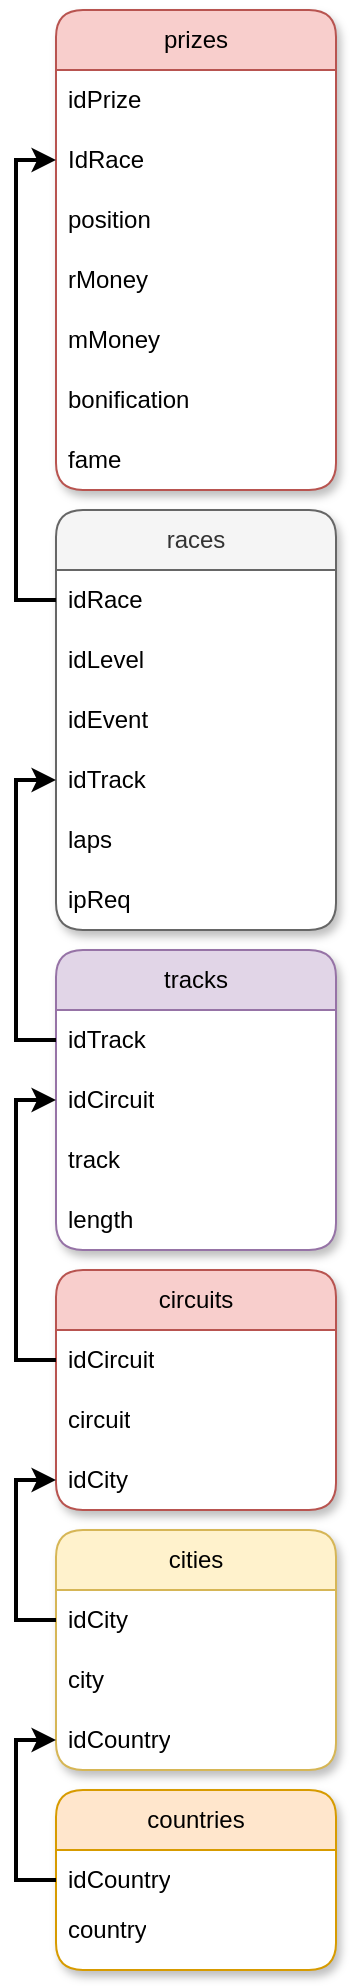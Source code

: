 <mxfile version="28.2.3">
  <diagram name="Página-1" id="CCKepZbV5aarCvw4O78I">
    <mxGraphModel dx="1426" dy="761" grid="1" gridSize="10" guides="1" tooltips="1" connect="1" arrows="1" fold="1" page="1" pageScale="1" pageWidth="827" pageHeight="1169" math="0" shadow="0">
      <root>
        <mxCell id="0" />
        <mxCell id="1" parent="0" />
        <mxCell id="HDLK9npfo03ps2yFHzsF-1" value="countries" style="swimlane;fontStyle=0;childLayout=stackLayout;horizontal=1;startSize=30;horizontalStack=0;resizeParent=1;resizeParentMax=0;resizeLast=0;collapsible=1;marginBottom=0;whiteSpace=wrap;html=1;fillColor=#ffe6cc;strokeColor=#d79b00;swimlaneFillColor=default;rounded=1;glass=0;shadow=1;" vertex="1" parent="1">
          <mxGeometry x="660" y="1030" width="140" height="90" as="geometry" />
        </mxCell>
        <mxCell id="HDLK9npfo03ps2yFHzsF-2" value="idCountry" style="text;strokeColor=none;fillColor=none;align=left;verticalAlign=middle;spacingLeft=4;spacingRight=4;overflow=hidden;points=[[0,0.5],[1,0.5]];portConstraint=eastwest;rotatable=0;whiteSpace=wrap;html=1;" vertex="1" parent="HDLK9npfo03ps2yFHzsF-1">
          <mxGeometry y="30" width="140" height="30" as="geometry" />
        </mxCell>
        <mxCell id="HDLK9npfo03ps2yFHzsF-3" value="country&lt;div&gt;&lt;br&gt;&lt;/div&gt;" style="text;strokeColor=none;fillColor=none;align=left;verticalAlign=middle;spacingLeft=4;spacingRight=4;overflow=hidden;points=[[0,0.5],[1,0.5]];portConstraint=eastwest;rotatable=0;whiteSpace=wrap;html=1;" vertex="1" parent="HDLK9npfo03ps2yFHzsF-1">
          <mxGeometry y="60" width="140" height="30" as="geometry" />
        </mxCell>
        <mxCell id="HDLK9npfo03ps2yFHzsF-5" value="cities" style="swimlane;fontStyle=0;childLayout=stackLayout;horizontal=1;startSize=30;horizontalStack=0;resizeParent=1;resizeParentMax=0;resizeLast=0;collapsible=1;marginBottom=0;whiteSpace=wrap;html=1;fillColor=#fff2cc;strokeColor=#d6b656;swimlaneFillColor=default;rounded=1;shadow=1;" vertex="1" parent="1">
          <mxGeometry x="660" y="900" width="140" height="120" as="geometry" />
        </mxCell>
        <mxCell id="HDLK9npfo03ps2yFHzsF-6" value="idCity" style="text;strokeColor=none;fillColor=none;align=left;verticalAlign=middle;spacingLeft=4;spacingRight=4;overflow=hidden;points=[[0,0.5],[1,0.5]];portConstraint=eastwest;rotatable=0;whiteSpace=wrap;html=1;" vertex="1" parent="HDLK9npfo03ps2yFHzsF-5">
          <mxGeometry y="30" width="140" height="30" as="geometry" />
        </mxCell>
        <mxCell id="HDLK9npfo03ps2yFHzsF-7" value="city" style="text;strokeColor=none;fillColor=none;align=left;verticalAlign=middle;spacingLeft=4;spacingRight=4;overflow=hidden;points=[[0,0.5],[1,0.5]];portConstraint=eastwest;rotatable=0;whiteSpace=wrap;html=1;" vertex="1" parent="HDLK9npfo03ps2yFHzsF-5">
          <mxGeometry y="60" width="140" height="30" as="geometry" />
        </mxCell>
        <mxCell id="HDLK9npfo03ps2yFHzsF-8" value="idCountry" style="text;strokeColor=none;fillColor=none;align=left;verticalAlign=middle;spacingLeft=4;spacingRight=4;overflow=hidden;points=[[0,0.5],[1,0.5]];portConstraint=eastwest;rotatable=0;whiteSpace=wrap;html=1;" vertex="1" parent="HDLK9npfo03ps2yFHzsF-5">
          <mxGeometry y="90" width="140" height="30" as="geometry" />
        </mxCell>
        <mxCell id="HDLK9npfo03ps2yFHzsF-12" style="edgeStyle=orthogonalEdgeStyle;rounded=0;orthogonalLoop=1;jettySize=auto;html=1;entryX=0;entryY=0.5;entryDx=0;entryDy=0;strokeWidth=2;" edge="1" parent="1" source="HDLK9npfo03ps2yFHzsF-2" target="HDLK9npfo03ps2yFHzsF-8">
          <mxGeometry relative="1" as="geometry" />
        </mxCell>
        <mxCell id="HDLK9npfo03ps2yFHzsF-13" value="circuits" style="swimlane;fontStyle=0;childLayout=stackLayout;horizontal=1;startSize=30;horizontalStack=0;resizeParent=1;resizeParentMax=0;resizeLast=0;collapsible=1;marginBottom=0;whiteSpace=wrap;html=1;fillColor=#f8cecc;strokeColor=#b85450;swimlaneFillColor=default;rounded=1;shadow=1;" vertex="1" parent="1">
          <mxGeometry x="660" y="770" width="140" height="120" as="geometry" />
        </mxCell>
        <mxCell id="HDLK9npfo03ps2yFHzsF-14" value="idCircuit" style="text;strokeColor=none;fillColor=none;align=left;verticalAlign=middle;spacingLeft=4;spacingRight=4;overflow=hidden;points=[[0,0.5],[1,0.5]];portConstraint=eastwest;rotatable=0;whiteSpace=wrap;html=1;" vertex="1" parent="HDLK9npfo03ps2yFHzsF-13">
          <mxGeometry y="30" width="140" height="30" as="geometry" />
        </mxCell>
        <mxCell id="HDLK9npfo03ps2yFHzsF-15" value="circuit" style="text;strokeColor=none;fillColor=none;align=left;verticalAlign=middle;spacingLeft=4;spacingRight=4;overflow=hidden;points=[[0,0.5],[1,0.5]];portConstraint=eastwest;rotatable=0;whiteSpace=wrap;html=1;" vertex="1" parent="HDLK9npfo03ps2yFHzsF-13">
          <mxGeometry y="60" width="140" height="30" as="geometry" />
        </mxCell>
        <mxCell id="HDLK9npfo03ps2yFHzsF-16" value="idCity" style="text;strokeColor=none;fillColor=none;align=left;verticalAlign=middle;spacingLeft=4;spacingRight=4;overflow=hidden;points=[[0,0.5],[1,0.5]];portConstraint=eastwest;rotatable=0;whiteSpace=wrap;html=1;" vertex="1" parent="HDLK9npfo03ps2yFHzsF-13">
          <mxGeometry y="90" width="140" height="30" as="geometry" />
        </mxCell>
        <mxCell id="HDLK9npfo03ps2yFHzsF-17" style="edgeStyle=orthogonalEdgeStyle;rounded=0;orthogonalLoop=1;jettySize=auto;html=1;entryX=0;entryY=0.5;entryDx=0;entryDy=0;strokeWidth=2;" edge="1" parent="1" source="HDLK9npfo03ps2yFHzsF-6" target="HDLK9npfo03ps2yFHzsF-16">
          <mxGeometry relative="1" as="geometry" />
        </mxCell>
        <mxCell id="HDLK9npfo03ps2yFHzsF-18" value="tracks" style="swimlane;fontStyle=0;childLayout=stackLayout;horizontal=1;startSize=30;horizontalStack=0;resizeParent=1;resizeParentMax=0;resizeLast=0;collapsible=1;marginBottom=0;whiteSpace=wrap;html=1;fillColor=#e1d5e7;strokeColor=#9673a6;swimlaneFillColor=default;rounded=1;shadow=1;" vertex="1" parent="1">
          <mxGeometry x="660" y="610" width="140" height="150" as="geometry" />
        </mxCell>
        <mxCell id="HDLK9npfo03ps2yFHzsF-19" value="idTrack" style="text;strokeColor=none;fillColor=none;align=left;verticalAlign=middle;spacingLeft=4;spacingRight=4;overflow=hidden;points=[[0,0.5],[1,0.5]];portConstraint=eastwest;rotatable=0;whiteSpace=wrap;html=1;" vertex="1" parent="HDLK9npfo03ps2yFHzsF-18">
          <mxGeometry y="30" width="140" height="30" as="geometry" />
        </mxCell>
        <mxCell id="HDLK9npfo03ps2yFHzsF-20" value="idCircuit" style="text;strokeColor=none;fillColor=none;align=left;verticalAlign=middle;spacingLeft=4;spacingRight=4;overflow=hidden;points=[[0,0.5],[1,0.5]];portConstraint=eastwest;rotatable=0;whiteSpace=wrap;html=1;" vertex="1" parent="HDLK9npfo03ps2yFHzsF-18">
          <mxGeometry y="60" width="140" height="30" as="geometry" />
        </mxCell>
        <mxCell id="HDLK9npfo03ps2yFHzsF-21" value="track" style="text;strokeColor=none;fillColor=none;align=left;verticalAlign=middle;spacingLeft=4;spacingRight=4;overflow=hidden;points=[[0,0.5],[1,0.5]];portConstraint=eastwest;rotatable=0;whiteSpace=wrap;html=1;" vertex="1" parent="HDLK9npfo03ps2yFHzsF-18">
          <mxGeometry y="90" width="140" height="30" as="geometry" />
        </mxCell>
        <mxCell id="HDLK9npfo03ps2yFHzsF-22" value="length" style="text;strokeColor=none;fillColor=none;align=left;verticalAlign=middle;spacingLeft=4;spacingRight=4;overflow=hidden;points=[[0,0.5],[1,0.5]];portConstraint=eastwest;rotatable=0;whiteSpace=wrap;html=1;" vertex="1" parent="HDLK9npfo03ps2yFHzsF-18">
          <mxGeometry y="120" width="140" height="30" as="geometry" />
        </mxCell>
        <mxCell id="HDLK9npfo03ps2yFHzsF-23" style="edgeStyle=orthogonalEdgeStyle;rounded=0;orthogonalLoop=1;jettySize=auto;html=1;entryX=0;entryY=0.5;entryDx=0;entryDy=0;strokeWidth=2;" edge="1" parent="1" source="HDLK9npfo03ps2yFHzsF-14" target="HDLK9npfo03ps2yFHzsF-18">
          <mxGeometry relative="1" as="geometry" />
        </mxCell>
        <mxCell id="HDLK9npfo03ps2yFHzsF-24" value="races" style="swimlane;fontStyle=0;childLayout=stackLayout;horizontal=1;startSize=30;horizontalStack=0;resizeParent=1;resizeParentMax=0;resizeLast=0;collapsible=1;marginBottom=0;whiteSpace=wrap;html=1;swimlaneFillColor=default;rounded=1;shadow=1;fillColor=#f5f5f5;fontColor=#333333;strokeColor=#666666;" vertex="1" parent="1">
          <mxGeometry x="660" y="390" width="140" height="210" as="geometry" />
        </mxCell>
        <mxCell id="HDLK9npfo03ps2yFHzsF-25" value="idRace" style="text;strokeColor=none;fillColor=none;align=left;verticalAlign=middle;spacingLeft=4;spacingRight=4;overflow=hidden;points=[[0,0.5],[1,0.5]];portConstraint=eastwest;rotatable=0;whiteSpace=wrap;html=1;" vertex="1" parent="HDLK9npfo03ps2yFHzsF-24">
          <mxGeometry y="30" width="140" height="30" as="geometry" />
        </mxCell>
        <mxCell id="HDLK9npfo03ps2yFHzsF-26" value="idLevel" style="text;strokeColor=none;fillColor=none;align=left;verticalAlign=middle;spacingLeft=4;spacingRight=4;overflow=hidden;points=[[0,0.5],[1,0.5]];portConstraint=eastwest;rotatable=0;whiteSpace=wrap;html=1;" vertex="1" parent="HDLK9npfo03ps2yFHzsF-24">
          <mxGeometry y="60" width="140" height="30" as="geometry" />
        </mxCell>
        <mxCell id="HDLK9npfo03ps2yFHzsF-27" value="idEvent" style="text;strokeColor=none;fillColor=none;align=left;verticalAlign=middle;spacingLeft=4;spacingRight=4;overflow=hidden;points=[[0,0.5],[1,0.5]];portConstraint=eastwest;rotatable=0;whiteSpace=wrap;html=1;" vertex="1" parent="HDLK9npfo03ps2yFHzsF-24">
          <mxGeometry y="90" width="140" height="30" as="geometry" />
        </mxCell>
        <mxCell id="HDLK9npfo03ps2yFHzsF-28" value="idTrack" style="text;strokeColor=none;fillColor=none;align=left;verticalAlign=middle;spacingLeft=4;spacingRight=4;overflow=hidden;points=[[0,0.5],[1,0.5]];portConstraint=eastwest;rotatable=0;whiteSpace=wrap;html=1;" vertex="1" parent="HDLK9npfo03ps2yFHzsF-24">
          <mxGeometry y="120" width="140" height="30" as="geometry" />
        </mxCell>
        <mxCell id="HDLK9npfo03ps2yFHzsF-29" value="laps" style="text;strokeColor=none;fillColor=none;align=left;verticalAlign=middle;spacingLeft=4;spacingRight=4;overflow=hidden;points=[[0,0.5],[1,0.5]];portConstraint=eastwest;rotatable=0;whiteSpace=wrap;html=1;" vertex="1" parent="HDLK9npfo03ps2yFHzsF-24">
          <mxGeometry y="150" width="140" height="30" as="geometry" />
        </mxCell>
        <mxCell id="HDLK9npfo03ps2yFHzsF-30" value="ipReq" style="text;strokeColor=none;fillColor=none;align=left;verticalAlign=middle;spacingLeft=4;spacingRight=4;overflow=hidden;points=[[0,0.5],[1,0.5]];portConstraint=eastwest;rotatable=0;whiteSpace=wrap;html=1;" vertex="1" parent="HDLK9npfo03ps2yFHzsF-24">
          <mxGeometry y="180" width="140" height="30" as="geometry" />
        </mxCell>
        <mxCell id="HDLK9npfo03ps2yFHzsF-31" style="edgeStyle=orthogonalEdgeStyle;rounded=0;orthogonalLoop=1;jettySize=auto;html=1;entryX=0;entryY=0.5;entryDx=0;entryDy=0;strokeWidth=2;" edge="1" parent="1" source="HDLK9npfo03ps2yFHzsF-19" target="HDLK9npfo03ps2yFHzsF-28">
          <mxGeometry relative="1" as="geometry" />
        </mxCell>
        <mxCell id="HDLK9npfo03ps2yFHzsF-32" value="prizes" style="swimlane;fontStyle=0;childLayout=stackLayout;horizontal=1;startSize=30;horizontalStack=0;resizeParent=1;resizeParentMax=0;resizeLast=0;collapsible=1;marginBottom=0;whiteSpace=wrap;html=1;fillColor=#f8cecc;strokeColor=#b85450;gradientColor=none;swimlaneFillColor=default;rounded=1;shadow=1;" vertex="1" parent="1">
          <mxGeometry x="660" y="140" width="140" height="240" as="geometry" />
        </mxCell>
        <mxCell id="HDLK9npfo03ps2yFHzsF-33" value="idPrize" style="text;strokeColor=none;fillColor=none;align=left;verticalAlign=middle;spacingLeft=4;spacingRight=4;overflow=hidden;points=[[0,0.5],[1,0.5]];portConstraint=eastwest;rotatable=0;whiteSpace=wrap;html=1;" vertex="1" parent="HDLK9npfo03ps2yFHzsF-32">
          <mxGeometry y="30" width="140" height="30" as="geometry" />
        </mxCell>
        <mxCell id="HDLK9npfo03ps2yFHzsF-34" value="IdRace" style="text;strokeColor=none;fillColor=none;align=left;verticalAlign=middle;spacingLeft=4;spacingRight=4;overflow=hidden;points=[[0,0.5],[1,0.5]];portConstraint=eastwest;rotatable=0;whiteSpace=wrap;html=1;" vertex="1" parent="HDLK9npfo03ps2yFHzsF-32">
          <mxGeometry y="60" width="140" height="30" as="geometry" />
        </mxCell>
        <mxCell id="HDLK9npfo03ps2yFHzsF-35" value="position" style="text;strokeColor=none;fillColor=none;align=left;verticalAlign=middle;spacingLeft=4;spacingRight=4;overflow=hidden;points=[[0,0.5],[1,0.5]];portConstraint=eastwest;rotatable=0;whiteSpace=wrap;html=1;" vertex="1" parent="HDLK9npfo03ps2yFHzsF-32">
          <mxGeometry y="90" width="140" height="30" as="geometry" />
        </mxCell>
        <mxCell id="HDLK9npfo03ps2yFHzsF-36" value="rMoney" style="text;strokeColor=none;fillColor=none;align=left;verticalAlign=middle;spacingLeft=4;spacingRight=4;overflow=hidden;points=[[0,0.5],[1,0.5]];portConstraint=eastwest;rotatable=0;whiteSpace=wrap;html=1;" vertex="1" parent="HDLK9npfo03ps2yFHzsF-32">
          <mxGeometry y="120" width="140" height="30" as="geometry" />
        </mxCell>
        <mxCell id="HDLK9npfo03ps2yFHzsF-39" value="mMoney" style="text;strokeColor=none;fillColor=none;align=left;verticalAlign=middle;spacingLeft=4;spacingRight=4;overflow=hidden;points=[[0,0.5],[1,0.5]];portConstraint=eastwest;rotatable=0;whiteSpace=wrap;html=1;" vertex="1" parent="HDLK9npfo03ps2yFHzsF-32">
          <mxGeometry y="150" width="140" height="30" as="geometry" />
        </mxCell>
        <mxCell id="HDLK9npfo03ps2yFHzsF-37" value="bonification" style="text;strokeColor=none;fillColor=none;align=left;verticalAlign=middle;spacingLeft=4;spacingRight=4;overflow=hidden;points=[[0,0.5],[1,0.5]];portConstraint=eastwest;rotatable=0;whiteSpace=wrap;html=1;" vertex="1" parent="HDLK9npfo03ps2yFHzsF-32">
          <mxGeometry y="180" width="140" height="30" as="geometry" />
        </mxCell>
        <mxCell id="HDLK9npfo03ps2yFHzsF-38" value="fame" style="text;strokeColor=none;fillColor=none;align=left;verticalAlign=middle;spacingLeft=4;spacingRight=4;overflow=hidden;points=[[0,0.5],[1,0.5]];portConstraint=eastwest;rotatable=0;whiteSpace=wrap;html=1;" vertex="1" parent="HDLK9npfo03ps2yFHzsF-32">
          <mxGeometry y="210" width="140" height="30" as="geometry" />
        </mxCell>
        <mxCell id="HDLK9npfo03ps2yFHzsF-40" style="edgeStyle=orthogonalEdgeStyle;rounded=0;orthogonalLoop=1;jettySize=auto;html=1;entryX=0;entryY=0.5;entryDx=0;entryDy=0;strokeWidth=2;" edge="1" parent="1" source="HDLK9npfo03ps2yFHzsF-25" target="HDLK9npfo03ps2yFHzsF-34">
          <mxGeometry relative="1" as="geometry" />
        </mxCell>
      </root>
    </mxGraphModel>
  </diagram>
</mxfile>

